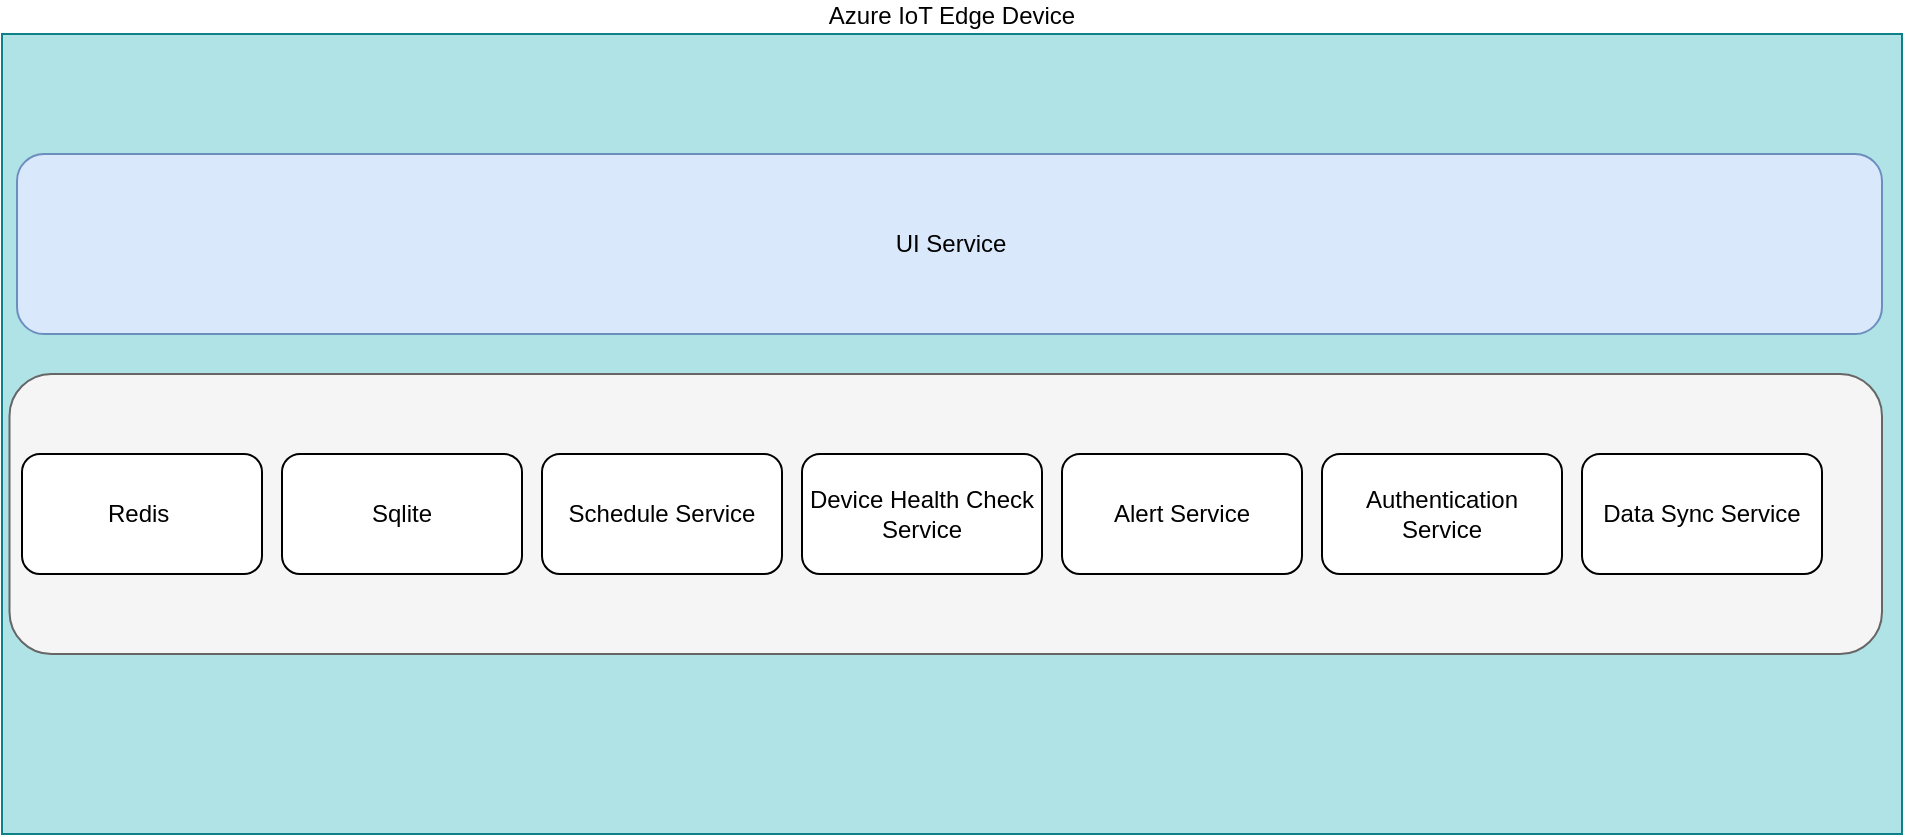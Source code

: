 <mxfile version="26.0.7">
  <diagram name="Page-1" id="lHPtpbV1Mrf0HBCzar6c">
    <mxGraphModel dx="1050" dy="1663" grid="1" gridSize="10" guides="1" tooltips="1" connect="1" arrows="1" fold="1" page="1" pageScale="1" pageWidth="850" pageHeight="1100" math="0" shadow="0">
      <root>
        <mxCell id="0" />
        <mxCell id="1" parent="0" />
        <mxCell id="YD5nHN6DEW7AADKX6xDB-1" value="Azure IoT Edge Device" style="rounded=0;whiteSpace=wrap;html=1;labelPosition=center;verticalLabelPosition=top;align=center;verticalAlign=bottom;fillColor=#b0e3e6;strokeColor=#0e8088;" vertex="1" parent="1">
          <mxGeometry x="110" y="10" width="950" height="400" as="geometry" />
        </mxCell>
        <mxCell id="YD5nHN6DEW7AADKX6xDB-10" value="" style="rounded=1;whiteSpace=wrap;html=1;fillColor=#f5f5f5;fontColor=#333333;strokeColor=#666666;" vertex="1" parent="1">
          <mxGeometry x="113.75" y="180" width="936.25" height="140" as="geometry" />
        </mxCell>
        <mxCell id="YD5nHN6DEW7AADKX6xDB-2" value="UI Service" style="rounded=1;whiteSpace=wrap;html=1;fillColor=#dae8fc;strokeColor=#6c8ebf;" vertex="1" parent="1">
          <mxGeometry x="117.5" y="70" width="932.5" height="90" as="geometry" />
        </mxCell>
        <mxCell id="YD5nHN6DEW7AADKX6xDB-4" value="Redis&amp;nbsp;" style="rounded=1;whiteSpace=wrap;html=1;" vertex="1" parent="1">
          <mxGeometry x="120" y="220" width="120" height="60" as="geometry" />
        </mxCell>
        <mxCell id="YD5nHN6DEW7AADKX6xDB-5" value="Sqlite" style="rounded=1;whiteSpace=wrap;html=1;" vertex="1" parent="1">
          <mxGeometry x="250" y="220" width="120" height="60" as="geometry" />
        </mxCell>
        <mxCell id="YD5nHN6DEW7AADKX6xDB-6" value="Schedule Service" style="rounded=1;whiteSpace=wrap;html=1;" vertex="1" parent="1">
          <mxGeometry x="380" y="220" width="120" height="60" as="geometry" />
        </mxCell>
        <mxCell id="YD5nHN6DEW7AADKX6xDB-8" value="Device Health Check Service" style="rounded=1;whiteSpace=wrap;html=1;" vertex="1" parent="1">
          <mxGeometry x="510" y="220" width="120" height="60" as="geometry" />
        </mxCell>
        <mxCell id="YD5nHN6DEW7AADKX6xDB-9" value="Alert Service" style="rounded=1;whiteSpace=wrap;html=1;" vertex="1" parent="1">
          <mxGeometry x="640" y="220" width="120" height="60" as="geometry" />
        </mxCell>
        <mxCell id="YD5nHN6DEW7AADKX6xDB-11" value="Authentication&lt;div&gt;Service&lt;/div&gt;" style="rounded=1;whiteSpace=wrap;html=1;" vertex="1" parent="1">
          <mxGeometry x="770" y="220" width="120" height="60" as="geometry" />
        </mxCell>
        <mxCell id="YD5nHN6DEW7AADKX6xDB-12" value="Data Sync Service" style="rounded=1;whiteSpace=wrap;html=1;" vertex="1" parent="1">
          <mxGeometry x="900" y="220" width="120" height="60" as="geometry" />
        </mxCell>
      </root>
    </mxGraphModel>
  </diagram>
</mxfile>
